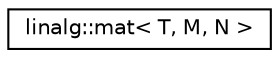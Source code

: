 digraph "Graphical Class Hierarchy"
{
  edge [fontname="Helvetica",fontsize="10",labelfontname="Helvetica",labelfontsize="10"];
  node [fontname="Helvetica",fontsize="10",shape=record];
  rankdir="LR";
  Node1 [label="linalg::mat\< T, M, N \>",height=0.2,width=0.4,color="black", fillcolor="white", style="filled",URL="$structlinalg_1_1mat.html"];
}
